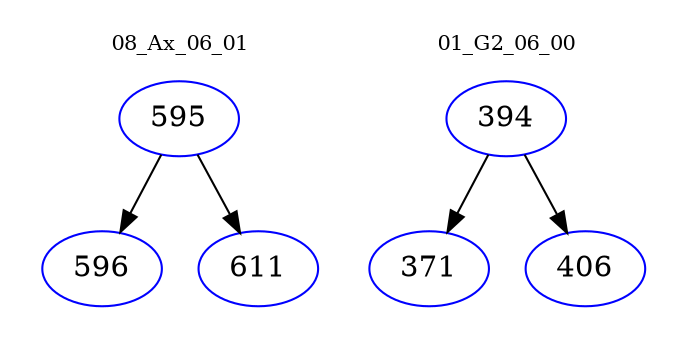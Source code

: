 digraph{
subgraph cluster_0 {
color = white
label = "08_Ax_06_01";
fontsize=10;
T0_595 [label="595", color="blue"]
T0_595 -> T0_596 [color="black"]
T0_596 [label="596", color="blue"]
T0_595 -> T0_611 [color="black"]
T0_611 [label="611", color="blue"]
}
subgraph cluster_1 {
color = white
label = "01_G2_06_00";
fontsize=10;
T1_394 [label="394", color="blue"]
T1_394 -> T1_371 [color="black"]
T1_371 [label="371", color="blue"]
T1_394 -> T1_406 [color="black"]
T1_406 [label="406", color="blue"]
}
}
